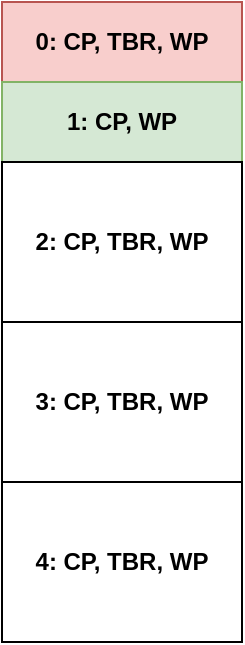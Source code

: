 <mxfile version="16.4.7" type="device"><diagram id="IHq9F0foX80C1E2XY6wX" name="Page-1"><mxGraphModel dx="1418" dy="726" grid="1" gridSize="10" guides="1" tooltips="1" connect="1" arrows="1" fold="1" page="1" pageScale="1" pageWidth="850" pageHeight="1100" math="0" shadow="0"><root><mxCell id="0"/><mxCell id="1" parent="0"/><mxCell id="5aD0GElb5Q8Xf5cXIfWP-1" value="&lt;b&gt;0: CP, TBR, WP&lt;br&gt;&lt;/b&gt;" style="rounded=0;whiteSpace=wrap;html=1;fillColor=#f8cecc;strokeColor=#b85450;" vertex="1" parent="1"><mxGeometry x="40" y="120" width="120" height="40" as="geometry"/></mxCell><mxCell id="5aD0GElb5Q8Xf5cXIfWP-2" value="&lt;font style=&quot;font-size: 12px&quot;&gt;&lt;b&gt;1: CP, WP&lt;br&gt;&lt;/b&gt;&lt;/font&gt;" style="rounded=0;whiteSpace=wrap;html=1;fillColor=#d5e8d4;strokeColor=#82b366;" vertex="1" parent="1"><mxGeometry x="40" y="160" width="120" height="40" as="geometry"/></mxCell><mxCell id="5aD0GElb5Q8Xf5cXIfWP-3" value="&lt;b&gt;2: CP, TBR, WP&lt;/b&gt;" style="rounded=0;whiteSpace=wrap;html=1;" vertex="1" parent="1"><mxGeometry x="40" y="200" width="120" height="80" as="geometry"/></mxCell><mxCell id="5aD0GElb5Q8Xf5cXIfWP-4" value="&lt;b&gt;&lt;font style=&quot;font-size: 12px&quot;&gt;3: CP, TBR, WP&lt;br&gt;&lt;/font&gt;&lt;/b&gt;" style="rounded=0;whiteSpace=wrap;html=1;" vertex="1" parent="1"><mxGeometry x="40" y="280" width="120" height="80" as="geometry"/></mxCell><mxCell id="5aD0GElb5Q8Xf5cXIfWP-5" value="&lt;b&gt;4: CP, TBR, WP&lt;br&gt;&lt;/b&gt;" style="rounded=0;whiteSpace=wrap;html=1;" vertex="1" parent="1"><mxGeometry x="40" y="360" width="120" height="80" as="geometry"/></mxCell></root></mxGraphModel></diagram></mxfile>